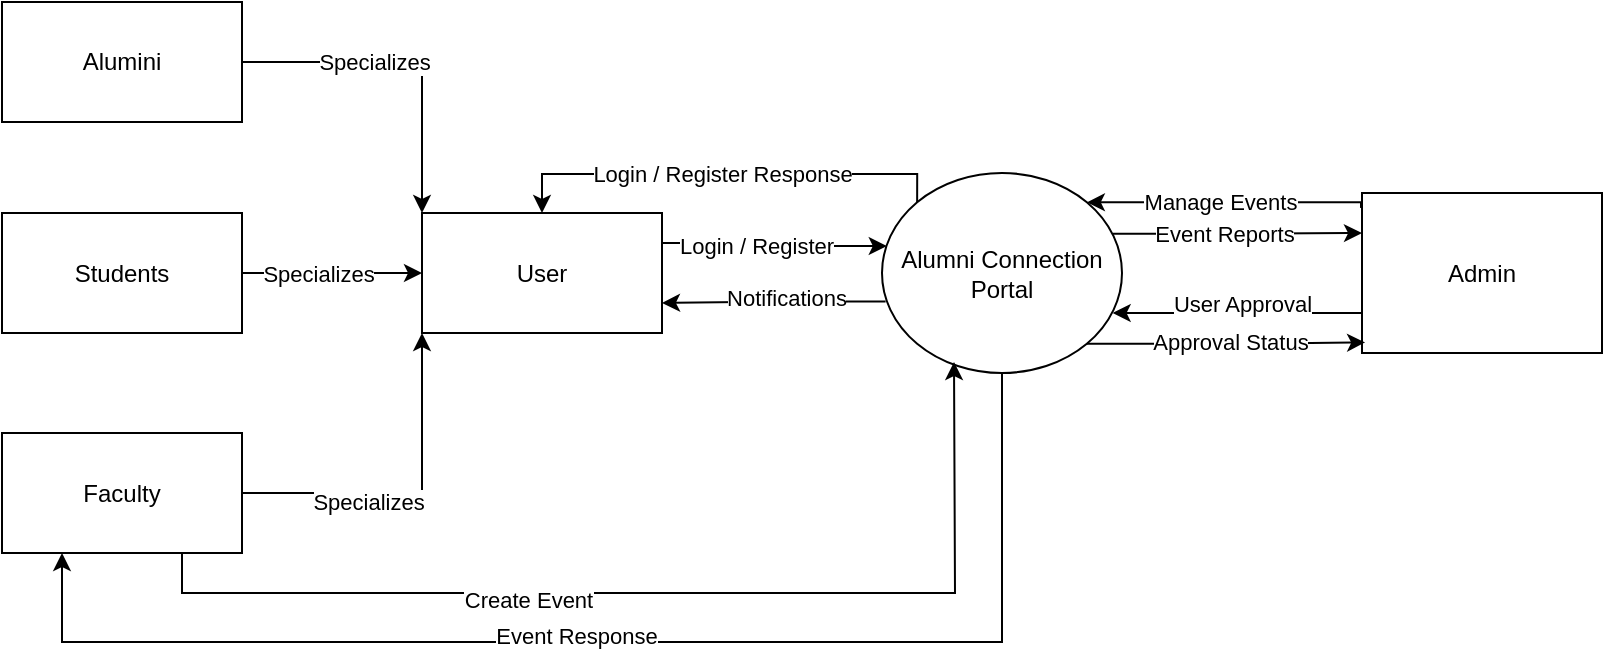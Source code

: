 <mxfile version="26.0.16">
  <diagram name="Page-1" id="Ls5SoLWd8TUTCqacASa2">
    <mxGraphModel dx="992" dy="408" grid="1" gridSize="10" guides="1" tooltips="1" connect="1" arrows="1" fold="1" page="1" pageScale="1" pageWidth="827" pageHeight="1169" math="0" shadow="0">
      <root>
        <mxCell id="0" />
        <mxCell id="1" parent="0" />
        <mxCell id="4XJ80UnTKWf02rEMEN2x-20" style="edgeStyle=orthogonalEdgeStyle;rounded=0;orthogonalLoop=1;jettySize=auto;html=1;exitX=1;exitY=0.5;exitDx=0;exitDy=0;entryX=0;entryY=0;entryDx=0;entryDy=0;" edge="1" parent="1" source="4XJ80UnTKWf02rEMEN2x-3" target="4XJ80UnTKWf02rEMEN2x-10">
          <mxGeometry relative="1" as="geometry" />
        </mxCell>
        <mxCell id="4XJ80UnTKWf02rEMEN2x-21" value="&lt;div&gt;Specializes&lt;/div&gt;" style="edgeLabel;html=1;align=center;verticalAlign=middle;resizable=0;points=[];" vertex="1" connectable="0" parent="4XJ80UnTKWf02rEMEN2x-20">
          <mxGeometry x="-0.016" relative="1" as="geometry">
            <mxPoint x="-16" as="offset" />
          </mxGeometry>
        </mxCell>
        <mxCell id="4XJ80UnTKWf02rEMEN2x-3" value="Alumini" style="rounded=0;whiteSpace=wrap;html=1;" vertex="1" parent="1">
          <mxGeometry x="14" y="20" width="120" height="60" as="geometry" />
        </mxCell>
        <mxCell id="4XJ80UnTKWf02rEMEN2x-18" style="edgeStyle=orthogonalEdgeStyle;rounded=0;orthogonalLoop=1;jettySize=auto;html=1;exitX=1;exitY=0.5;exitDx=0;exitDy=0;entryX=0;entryY=1;entryDx=0;entryDy=0;" edge="1" parent="1" source="4XJ80UnTKWf02rEMEN2x-6" target="4XJ80UnTKWf02rEMEN2x-10">
          <mxGeometry relative="1" as="geometry" />
        </mxCell>
        <mxCell id="4XJ80UnTKWf02rEMEN2x-19" value="&lt;div&gt;Specializes&lt;/div&gt;" style="edgeLabel;html=1;align=center;verticalAlign=middle;resizable=0;points=[];" vertex="1" connectable="0" parent="4XJ80UnTKWf02rEMEN2x-18">
          <mxGeometry x="-0.266" y="-4" relative="1" as="geometry">
            <mxPoint as="offset" />
          </mxGeometry>
        </mxCell>
        <mxCell id="4XJ80UnTKWf02rEMEN2x-6" value="Faculty" style="rounded=0;whiteSpace=wrap;html=1;" vertex="1" parent="1">
          <mxGeometry x="14" y="235.5" width="120" height="60" as="geometry" />
        </mxCell>
        <mxCell id="4XJ80UnTKWf02rEMEN2x-7" style="edgeStyle=orthogonalEdgeStyle;rounded=0;orthogonalLoop=1;jettySize=auto;html=1;exitX=1;exitY=0.5;exitDx=0;exitDy=0;entryX=0;entryY=0.5;entryDx=0;entryDy=0;" edge="1" parent="1" source="4XJ80UnTKWf02rEMEN2x-9" target="4XJ80UnTKWf02rEMEN2x-10">
          <mxGeometry relative="1" as="geometry" />
        </mxCell>
        <mxCell id="4XJ80UnTKWf02rEMEN2x-8" value="Specializes" style="edgeLabel;html=1;align=center;verticalAlign=middle;resizable=0;points=[];" vertex="1" connectable="0" parent="4XJ80UnTKWf02rEMEN2x-7">
          <mxGeometry x="-0.162" relative="1" as="geometry">
            <mxPoint as="offset" />
          </mxGeometry>
        </mxCell>
        <mxCell id="4XJ80UnTKWf02rEMEN2x-9" value="Students" style="rounded=0;whiteSpace=wrap;html=1;" vertex="1" parent="1">
          <mxGeometry x="14" y="125.5" width="120" height="60" as="geometry" />
        </mxCell>
        <mxCell id="4XJ80UnTKWf02rEMEN2x-10" value="&lt;div&gt;User&lt;/div&gt;" style="rounded=0;whiteSpace=wrap;html=1;" vertex="1" parent="1">
          <mxGeometry x="224" y="125.5" width="120" height="60" as="geometry" />
        </mxCell>
        <mxCell id="4XJ80UnTKWf02rEMEN2x-15" style="edgeStyle=orthogonalEdgeStyle;rounded=0;orthogonalLoop=1;jettySize=auto;html=1;exitX=0.5;exitY=1;exitDx=0;exitDy=0;entryX=0.25;entryY=1;entryDx=0;entryDy=0;" edge="1" parent="1" source="4XJ80UnTKWf02rEMEN2x-11" target="4XJ80UnTKWf02rEMEN2x-6">
          <mxGeometry relative="1" as="geometry">
            <Array as="points">
              <mxPoint x="514" y="340" />
              <mxPoint x="44" y="340" />
            </Array>
          </mxGeometry>
        </mxCell>
        <mxCell id="4XJ80UnTKWf02rEMEN2x-17" value="&lt;div&gt;Event Response&lt;/div&gt;" style="edgeLabel;html=1;align=center;verticalAlign=middle;resizable=0;points=[];" vertex="1" connectable="0" parent="4XJ80UnTKWf02rEMEN2x-15">
          <mxGeometry x="0.073" y="-3" relative="1" as="geometry">
            <mxPoint as="offset" />
          </mxGeometry>
        </mxCell>
        <mxCell id="4XJ80UnTKWf02rEMEN2x-29" style="edgeStyle=orthogonalEdgeStyle;rounded=0;orthogonalLoop=1;jettySize=auto;html=1;entryX=0;entryY=0.25;entryDx=0;entryDy=0;exitX=0.961;exitY=0.304;exitDx=0;exitDy=0;exitPerimeter=0;" edge="1" parent="1" source="4XJ80UnTKWf02rEMEN2x-11" target="4XJ80UnTKWf02rEMEN2x-12">
          <mxGeometry relative="1" as="geometry">
            <mxPoint x="564" y="136" as="sourcePoint" />
          </mxGeometry>
        </mxCell>
        <mxCell id="4XJ80UnTKWf02rEMEN2x-30" value="&lt;div&gt;Event Reports&lt;/div&gt;" style="edgeLabel;html=1;align=center;verticalAlign=middle;resizable=0;points=[];" vertex="1" connectable="0" parent="4XJ80UnTKWf02rEMEN2x-29">
          <mxGeometry x="-0.141" relative="1" as="geometry">
            <mxPoint x="2" as="offset" />
          </mxGeometry>
        </mxCell>
        <mxCell id="4XJ80UnTKWf02rEMEN2x-35" style="edgeStyle=orthogonalEdgeStyle;rounded=0;orthogonalLoop=1;jettySize=auto;html=1;exitX=0;exitY=0;exitDx=0;exitDy=0;entryX=0.5;entryY=0;entryDx=0;entryDy=0;" edge="1" parent="1" source="4XJ80UnTKWf02rEMEN2x-11" target="4XJ80UnTKWf02rEMEN2x-10">
          <mxGeometry relative="1" as="geometry">
            <Array as="points">
              <mxPoint x="472" y="106" />
              <mxPoint x="284" y="106" />
            </Array>
          </mxGeometry>
        </mxCell>
        <mxCell id="4XJ80UnTKWf02rEMEN2x-36" value="&lt;div&gt;Login / Register Response&lt;/div&gt;" style="edgeLabel;html=1;align=center;verticalAlign=middle;resizable=0;points=[];" vertex="1" connectable="0" parent="4XJ80UnTKWf02rEMEN2x-35">
          <mxGeometry x="0.155" relative="1" as="geometry">
            <mxPoint x="16" as="offset" />
          </mxGeometry>
        </mxCell>
        <mxCell id="4XJ80UnTKWf02rEMEN2x-11" value="Alumni Connection Portal" style="ellipse;whiteSpace=wrap;html=1;" vertex="1" parent="1">
          <mxGeometry x="454" y="105.5" width="120" height="100" as="geometry" />
        </mxCell>
        <mxCell id="4XJ80UnTKWf02rEMEN2x-27" style="edgeStyle=orthogonalEdgeStyle;rounded=0;orthogonalLoop=1;jettySize=auto;html=1;exitX=-0.004;exitY=0.093;exitDx=0;exitDy=0;entryX=1;entryY=0;entryDx=0;entryDy=0;exitPerimeter=0;" edge="1" parent="1" source="4XJ80UnTKWf02rEMEN2x-12" target="4XJ80UnTKWf02rEMEN2x-11">
          <mxGeometry relative="1" as="geometry">
            <Array as="points">
              <mxPoint x="694" y="120" />
            </Array>
          </mxGeometry>
        </mxCell>
        <mxCell id="4XJ80UnTKWf02rEMEN2x-28" value="&lt;div&gt;Manage Events&lt;/div&gt;" style="edgeLabel;html=1;align=center;verticalAlign=middle;resizable=0;points=[];" vertex="1" connectable="0" parent="4XJ80UnTKWf02rEMEN2x-27">
          <mxGeometry x="0.048" relative="1" as="geometry">
            <mxPoint as="offset" />
          </mxGeometry>
        </mxCell>
        <mxCell id="4XJ80UnTKWf02rEMEN2x-12" value="Admin" style="rounded=0;whiteSpace=wrap;html=1;" vertex="1" parent="1">
          <mxGeometry x="694" y="115.5" width="120" height="80" as="geometry" />
        </mxCell>
        <mxCell id="4XJ80UnTKWf02rEMEN2x-14" style="edgeStyle=orthogonalEdgeStyle;rounded=0;orthogonalLoop=1;jettySize=auto;html=1;exitX=0.75;exitY=1;exitDx=0;exitDy=0;" edge="1" parent="1" source="4XJ80UnTKWf02rEMEN2x-6">
          <mxGeometry relative="1" as="geometry">
            <mxPoint x="490" y="200" as="targetPoint" />
          </mxGeometry>
        </mxCell>
        <mxCell id="4XJ80UnTKWf02rEMEN2x-16" value="&lt;div&gt;Create Event&lt;/div&gt;" style="edgeLabel;html=1;align=center;verticalAlign=middle;resizable=0;points=[];" vertex="1" connectable="0" parent="4XJ80UnTKWf02rEMEN2x-14">
          <mxGeometry x="-0.261" y="-3" relative="1" as="geometry">
            <mxPoint as="offset" />
          </mxGeometry>
        </mxCell>
        <mxCell id="4XJ80UnTKWf02rEMEN2x-23" style="edgeStyle=orthogonalEdgeStyle;rounded=0;orthogonalLoop=1;jettySize=auto;html=1;exitX=0.015;exitY=0.643;exitDx=0;exitDy=0;entryX=1;entryY=0.75;entryDx=0;entryDy=0;exitPerimeter=0;" edge="1" parent="1" source="4XJ80UnTKWf02rEMEN2x-11" target="4XJ80UnTKWf02rEMEN2x-10">
          <mxGeometry relative="1" as="geometry">
            <mxPoint x="444" y="170" as="sourcePoint" />
          </mxGeometry>
        </mxCell>
        <mxCell id="4XJ80UnTKWf02rEMEN2x-26" value="&lt;div&gt;Notifications&lt;/div&gt;" style="edgeLabel;html=1;align=center;verticalAlign=middle;resizable=0;points=[];" vertex="1" connectable="0" parent="4XJ80UnTKWf02rEMEN2x-23">
          <mxGeometry x="-0.103" y="-2" relative="1" as="geometry">
            <mxPoint as="offset" />
          </mxGeometry>
        </mxCell>
        <mxCell id="4XJ80UnTKWf02rEMEN2x-24" style="edgeStyle=orthogonalEdgeStyle;rounded=0;orthogonalLoop=1;jettySize=auto;html=1;exitX=1;exitY=0.25;exitDx=0;exitDy=0;entryX=0.02;entryY=0.365;entryDx=0;entryDy=0;entryPerimeter=0;" edge="1" parent="1" source="4XJ80UnTKWf02rEMEN2x-10" target="4XJ80UnTKWf02rEMEN2x-11">
          <mxGeometry relative="1" as="geometry">
            <mxPoint x="460" y="141" as="targetPoint" />
          </mxGeometry>
        </mxCell>
        <mxCell id="4XJ80UnTKWf02rEMEN2x-25" value="&lt;div&gt;Login / Register&lt;/div&gt;" style="edgeLabel;html=1;align=center;verticalAlign=middle;resizable=0;points=[];" vertex="1" connectable="0" parent="4XJ80UnTKWf02rEMEN2x-24">
          <mxGeometry x="-0.244" y="-1" relative="1" as="geometry">
            <mxPoint x="4" as="offset" />
          </mxGeometry>
        </mxCell>
        <mxCell id="4XJ80UnTKWf02rEMEN2x-31" style="edgeStyle=orthogonalEdgeStyle;rounded=0;orthogonalLoop=1;jettySize=auto;html=1;exitX=0;exitY=0.75;exitDx=0;exitDy=0;entryX=0.961;entryY=0.7;entryDx=0;entryDy=0;entryPerimeter=0;" edge="1" parent="1" source="4XJ80UnTKWf02rEMEN2x-12" target="4XJ80UnTKWf02rEMEN2x-11">
          <mxGeometry relative="1" as="geometry" />
        </mxCell>
        <mxCell id="4XJ80UnTKWf02rEMEN2x-32" value="&lt;div&gt;User Approval&lt;/div&gt;" style="edgeLabel;html=1;align=center;verticalAlign=middle;resizable=0;points=[];" vertex="1" connectable="0" parent="4XJ80UnTKWf02rEMEN2x-31">
          <mxGeometry x="-0.03" y="2" relative="1" as="geometry">
            <mxPoint y="-7" as="offset" />
          </mxGeometry>
        </mxCell>
        <mxCell id="4XJ80UnTKWf02rEMEN2x-33" style="edgeStyle=orthogonalEdgeStyle;rounded=0;orthogonalLoop=1;jettySize=auto;html=1;exitX=1;exitY=1;exitDx=0;exitDy=0;entryX=0.013;entryY=0.934;entryDx=0;entryDy=0;entryPerimeter=0;" edge="1" parent="1" source="4XJ80UnTKWf02rEMEN2x-11" target="4XJ80UnTKWf02rEMEN2x-12">
          <mxGeometry relative="1" as="geometry" />
        </mxCell>
        <mxCell id="4XJ80UnTKWf02rEMEN2x-34" value="&lt;div&gt;Approval Status&lt;/div&gt;" style="edgeLabel;html=1;align=center;verticalAlign=middle;resizable=0;points=[];" vertex="1" connectable="0" parent="4XJ80UnTKWf02rEMEN2x-33">
          <mxGeometry x="0.013" y="1" relative="1" as="geometry">
            <mxPoint as="offset" />
          </mxGeometry>
        </mxCell>
      </root>
    </mxGraphModel>
  </diagram>
</mxfile>
